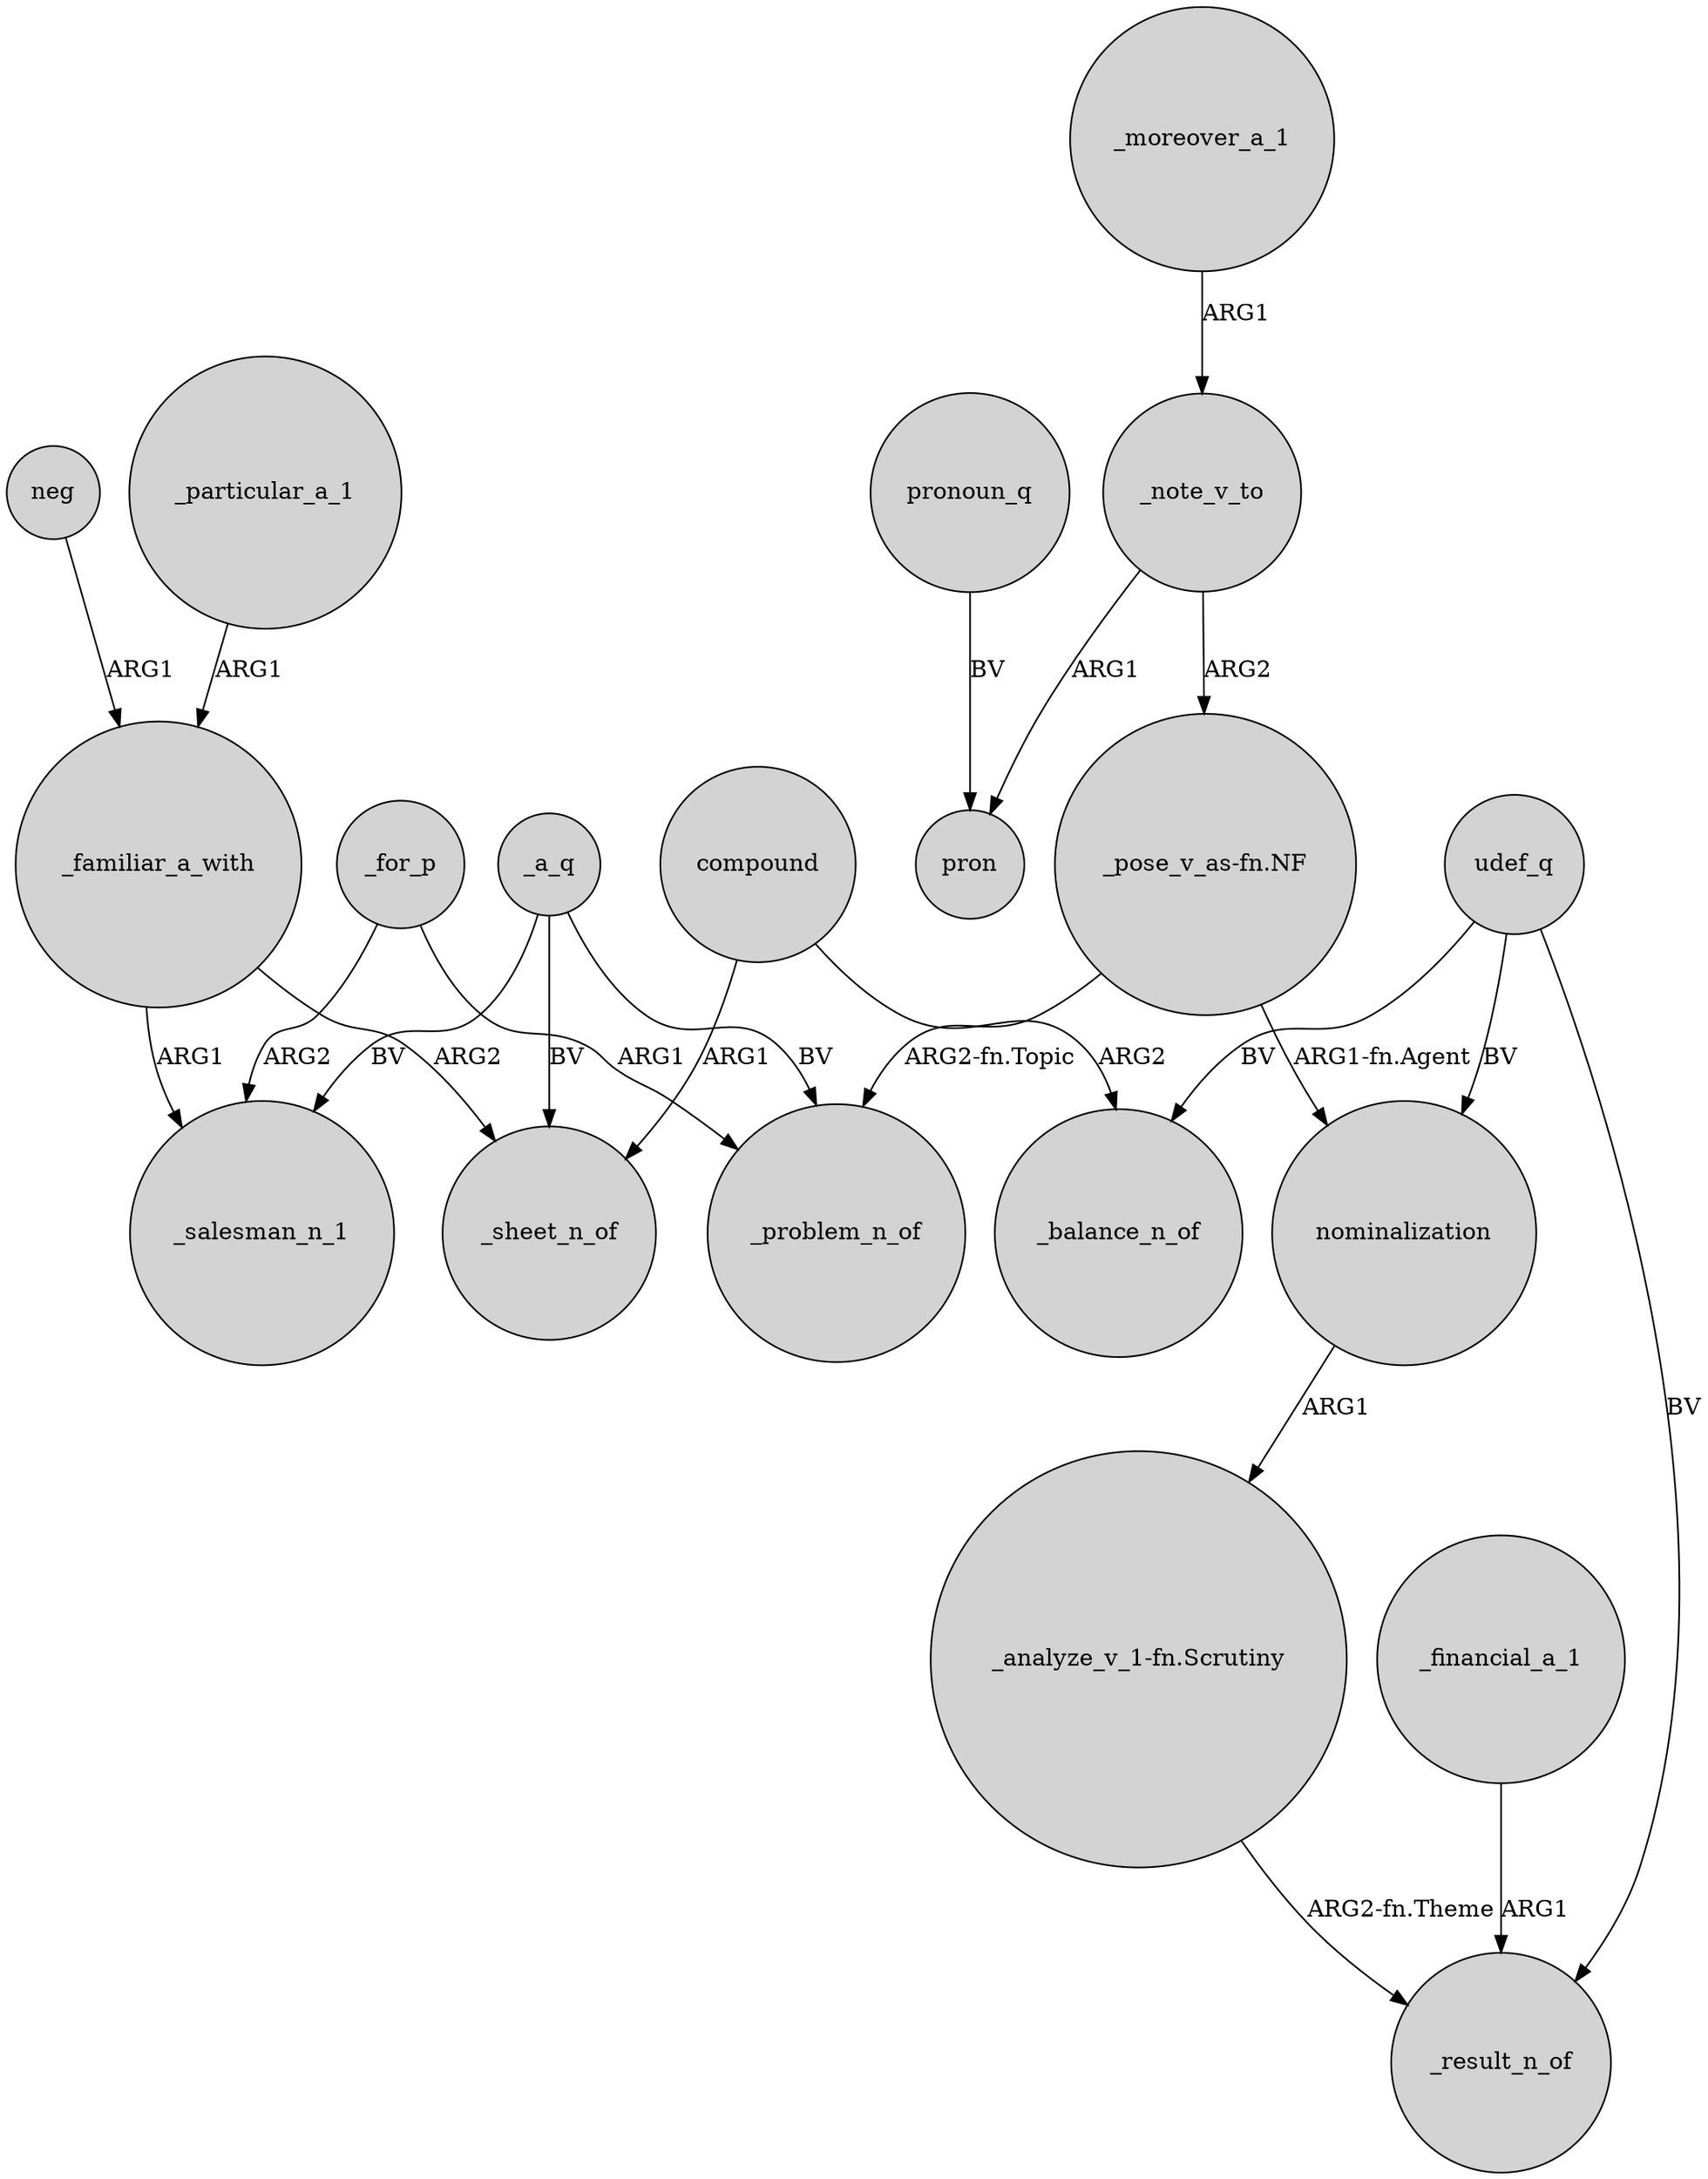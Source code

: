 digraph {
	node [shape=circle style=filled]
	_for_p -> _salesman_n_1 [label=ARG2]
	compound -> _sheet_n_of [label=ARG1]
	udef_q -> _balance_n_of [label=BV]
	_note_v_to -> pron [label=ARG1]
	"_pose_v_as-fn.NF" -> nominalization [label="ARG1-fn.Agent"]
	"_pose_v_as-fn.NF" -> _problem_n_of [label="ARG2-fn.Topic"]
	_financial_a_1 -> _result_n_of [label=ARG1]
	_moreover_a_1 -> _note_v_to [label=ARG1]
	_a_q -> _salesman_n_1 [label=BV]
	_a_q -> _sheet_n_of [label=BV]
	pronoun_q -> pron [label=BV]
	compound -> _balance_n_of [label=ARG2]
	udef_q -> _result_n_of [label=BV]
	neg -> _familiar_a_with [label=ARG1]
	nominalization -> "_analyze_v_1-fn.Scrutiny" [label=ARG1]
	_particular_a_1 -> _familiar_a_with [label=ARG1]
	udef_q -> nominalization [label=BV]
	_for_p -> _problem_n_of [label=ARG1]
	"_analyze_v_1-fn.Scrutiny" -> _result_n_of [label="ARG2-fn.Theme"]
	_familiar_a_with -> _sheet_n_of [label=ARG2]
	_familiar_a_with -> _salesman_n_1 [label=ARG1]
	_note_v_to -> "_pose_v_as-fn.NF" [label=ARG2]
	_a_q -> _problem_n_of [label=BV]
}

